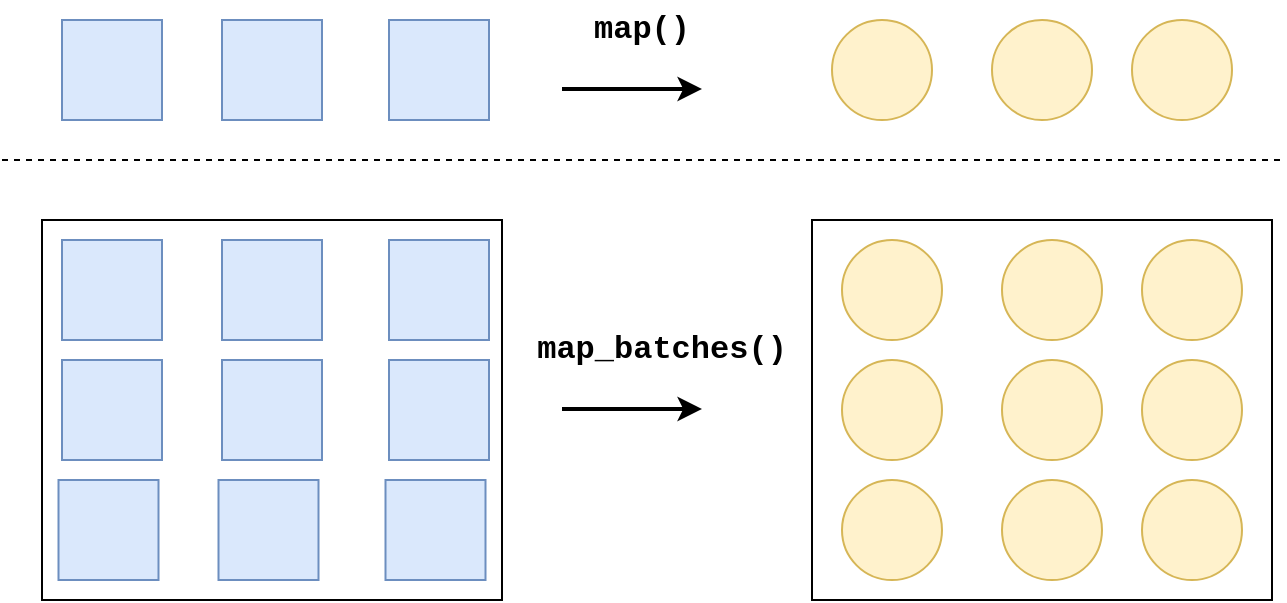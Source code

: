 <mxfile version="20.7.4" type="device"><diagram id="MLlP6V_1RyNyVy2EzV0r" name="第 1 页"><mxGraphModel dx="940" dy="565" grid="1" gridSize="10" guides="1" tooltips="1" connect="1" arrows="1" fold="1" page="1" pageScale="1" pageWidth="827" pageHeight="1169" math="0" shadow="0"><root><mxCell id="0"/><mxCell id="1" parent="0"/><mxCell id="5ISlMRjvqGO4JHw_S9Gw-25" value="" style="rounded=0;whiteSpace=wrap;html=1;fontFamily=Courier New;fontSize=16;fillColor=none;" vertex="1" parent="1"><mxGeometry x="485" y="280" width="230" height="190" as="geometry"/></mxCell><mxCell id="5ISlMRjvqGO4JHw_S9Gw-17" value="" style="rounded=0;whiteSpace=wrap;html=1;fontFamily=Courier New;fontSize=16;fillColor=none;" vertex="1" parent="1"><mxGeometry x="100" y="280" width="230" height="190" as="geometry"/></mxCell><mxCell id="5ISlMRjvqGO4JHw_S9Gw-1" value="" style="whiteSpace=wrap;html=1;aspect=fixed;fillColor=#dae8fc;strokeColor=#6c8ebf;" vertex="1" parent="1"><mxGeometry x="110" y="180" width="50" height="50" as="geometry"/></mxCell><mxCell id="5ISlMRjvqGO4JHw_S9Gw-2" value="" style="whiteSpace=wrap;html=1;aspect=fixed;fillColor=#dae8fc;strokeColor=#6c8ebf;" vertex="1" parent="1"><mxGeometry x="190" y="180" width="50" height="50" as="geometry"/></mxCell><mxCell id="5ISlMRjvqGO4JHw_S9Gw-3" value="" style="whiteSpace=wrap;html=1;aspect=fixed;fillColor=#dae8fc;strokeColor=#6c8ebf;" vertex="1" parent="1"><mxGeometry x="273.5" y="180" width="50" height="50" as="geometry"/></mxCell><mxCell id="5ISlMRjvqGO4JHw_S9Gw-4" value="" style="endArrow=classic;html=1;rounded=0;strokeWidth=2;" edge="1" parent="1"><mxGeometry width="50" height="50" relative="1" as="geometry"><mxPoint x="360" y="214.5" as="sourcePoint"/><mxPoint x="430" y="214.5" as="targetPoint"/></mxGeometry></mxCell><mxCell id="5ISlMRjvqGO4JHw_S9Gw-5" value="&lt;font face=&quot;Courier New&quot; style=&quot;font-size: 16px;&quot;&gt;&lt;b&gt;map()&lt;/b&gt;&lt;/font&gt;" style="text;html=1;strokeColor=none;fillColor=none;align=center;verticalAlign=middle;whiteSpace=wrap;rounded=0;" vertex="1" parent="1"><mxGeometry x="370" y="170" width="60" height="30" as="geometry"/></mxCell><mxCell id="5ISlMRjvqGO4JHw_S9Gw-6" value="" style="ellipse;whiteSpace=wrap;html=1;aspect=fixed;fontFamily=Courier New;fontSize=16;fillColor=#fff2cc;strokeColor=#d6b656;" vertex="1" parent="1"><mxGeometry x="495" y="180" width="50" height="50" as="geometry"/></mxCell><mxCell id="5ISlMRjvqGO4JHw_S9Gw-7" value="" style="ellipse;whiteSpace=wrap;html=1;aspect=fixed;fontFamily=Courier New;fontSize=16;fillColor=#fff2cc;strokeColor=#d6b656;" vertex="1" parent="1"><mxGeometry x="575" y="180" width="50" height="50" as="geometry"/></mxCell><mxCell id="5ISlMRjvqGO4JHw_S9Gw-8" value="" style="ellipse;whiteSpace=wrap;html=1;aspect=fixed;fontFamily=Courier New;fontSize=16;fillColor=#fff2cc;strokeColor=#d6b656;" vertex="1" parent="1"><mxGeometry x="645" y="180" width="50" height="50" as="geometry"/></mxCell><mxCell id="5ISlMRjvqGO4JHw_S9Gw-9" value="" style="whiteSpace=wrap;html=1;aspect=fixed;fillColor=#dae8fc;strokeColor=#6c8ebf;" vertex="1" parent="1"><mxGeometry x="110" y="290" width="50" height="50" as="geometry"/></mxCell><mxCell id="5ISlMRjvqGO4JHw_S9Gw-10" value="" style="whiteSpace=wrap;html=1;aspect=fixed;fillColor=#dae8fc;strokeColor=#6c8ebf;" vertex="1" parent="1"><mxGeometry x="190" y="290" width="50" height="50" as="geometry"/></mxCell><mxCell id="5ISlMRjvqGO4JHw_S9Gw-11" value="" style="whiteSpace=wrap;html=1;aspect=fixed;fillColor=#dae8fc;strokeColor=#6c8ebf;" vertex="1" parent="1"><mxGeometry x="273.5" y="290" width="50" height="50" as="geometry"/></mxCell><mxCell id="5ISlMRjvqGO4JHw_S9Gw-12" value="" style="endArrow=classic;html=1;rounded=0;strokeWidth=2;" edge="1" parent="1"><mxGeometry width="50" height="50" relative="1" as="geometry"><mxPoint x="360" y="374.5" as="sourcePoint"/><mxPoint x="430" y="374.5" as="targetPoint"/></mxGeometry></mxCell><mxCell id="5ISlMRjvqGO4JHw_S9Gw-13" value="&lt;font face=&quot;Courier New&quot; style=&quot;font-size: 16px;&quot;&gt;&lt;b&gt;map_batches()&lt;/b&gt;&lt;/font&gt;" style="text;html=1;strokeColor=none;fillColor=none;align=center;verticalAlign=middle;whiteSpace=wrap;rounded=0;" vertex="1" parent="1"><mxGeometry x="380" y="330" width="60" height="30" as="geometry"/></mxCell><mxCell id="5ISlMRjvqGO4JHw_S9Gw-14" value="" style="ellipse;whiteSpace=wrap;html=1;aspect=fixed;fontFamily=Courier New;fontSize=16;fillColor=#fff2cc;strokeColor=#d6b656;" vertex="1" parent="1"><mxGeometry x="500" y="290" width="50" height="50" as="geometry"/></mxCell><mxCell id="5ISlMRjvqGO4JHw_S9Gw-15" value="" style="ellipse;whiteSpace=wrap;html=1;aspect=fixed;fontFamily=Courier New;fontSize=16;fillColor=#fff2cc;strokeColor=#d6b656;" vertex="1" parent="1"><mxGeometry x="580" y="290" width="50" height="50" as="geometry"/></mxCell><mxCell id="5ISlMRjvqGO4JHw_S9Gw-16" value="" style="ellipse;whiteSpace=wrap;html=1;aspect=fixed;fontFamily=Courier New;fontSize=16;fillColor=#fff2cc;strokeColor=#d6b656;" vertex="1" parent="1"><mxGeometry x="650" y="290" width="50" height="50" as="geometry"/></mxCell><mxCell id="5ISlMRjvqGO4JHw_S9Gw-18" value="" style="whiteSpace=wrap;html=1;aspect=fixed;fillColor=#dae8fc;strokeColor=#6c8ebf;" vertex="1" parent="1"><mxGeometry x="110" y="350" width="50" height="50" as="geometry"/></mxCell><mxCell id="5ISlMRjvqGO4JHw_S9Gw-19" value="" style="whiteSpace=wrap;html=1;aspect=fixed;fillColor=#dae8fc;strokeColor=#6c8ebf;" vertex="1" parent="1"><mxGeometry x="190" y="350" width="50" height="50" as="geometry"/></mxCell><mxCell id="5ISlMRjvqGO4JHw_S9Gw-20" value="" style="whiteSpace=wrap;html=1;aspect=fixed;fillColor=#dae8fc;strokeColor=#6c8ebf;" vertex="1" parent="1"><mxGeometry x="273.5" y="350" width="50" height="50" as="geometry"/></mxCell><mxCell id="5ISlMRjvqGO4JHw_S9Gw-21" value="" style="whiteSpace=wrap;html=1;aspect=fixed;fillColor=#dae8fc;strokeColor=#6c8ebf;" vertex="1" parent="1"><mxGeometry x="108.25" y="410" width="50" height="50" as="geometry"/></mxCell><mxCell id="5ISlMRjvqGO4JHw_S9Gw-22" value="" style="whiteSpace=wrap;html=1;aspect=fixed;fillColor=#dae8fc;strokeColor=#6c8ebf;" vertex="1" parent="1"><mxGeometry x="188.25" y="410" width="50" height="50" as="geometry"/></mxCell><mxCell id="5ISlMRjvqGO4JHw_S9Gw-23" value="" style="whiteSpace=wrap;html=1;aspect=fixed;fillColor=#dae8fc;strokeColor=#6c8ebf;" vertex="1" parent="1"><mxGeometry x="271.75" y="410" width="50" height="50" as="geometry"/></mxCell><mxCell id="5ISlMRjvqGO4JHw_S9Gw-26" value="" style="ellipse;whiteSpace=wrap;html=1;aspect=fixed;fontFamily=Courier New;fontSize=16;fillColor=#fff2cc;strokeColor=#d6b656;" vertex="1" parent="1"><mxGeometry x="500" y="350" width="50" height="50" as="geometry"/></mxCell><mxCell id="5ISlMRjvqGO4JHw_S9Gw-27" value="" style="ellipse;whiteSpace=wrap;html=1;aspect=fixed;fontFamily=Courier New;fontSize=16;fillColor=#fff2cc;strokeColor=#d6b656;" vertex="1" parent="1"><mxGeometry x="580" y="350" width="50" height="50" as="geometry"/></mxCell><mxCell id="5ISlMRjvqGO4JHw_S9Gw-28" value="" style="ellipse;whiteSpace=wrap;html=1;aspect=fixed;fontFamily=Courier New;fontSize=16;fillColor=#fff2cc;strokeColor=#d6b656;" vertex="1" parent="1"><mxGeometry x="650" y="350" width="50" height="50" as="geometry"/></mxCell><mxCell id="5ISlMRjvqGO4JHw_S9Gw-29" value="" style="ellipse;whiteSpace=wrap;html=1;aspect=fixed;fontFamily=Courier New;fontSize=16;fillColor=#fff2cc;strokeColor=#d6b656;" vertex="1" parent="1"><mxGeometry x="500" y="410" width="50" height="50" as="geometry"/></mxCell><mxCell id="5ISlMRjvqGO4JHw_S9Gw-30" value="" style="ellipse;whiteSpace=wrap;html=1;aspect=fixed;fontFamily=Courier New;fontSize=16;fillColor=#fff2cc;strokeColor=#d6b656;" vertex="1" parent="1"><mxGeometry x="580" y="410" width="50" height="50" as="geometry"/></mxCell><mxCell id="5ISlMRjvqGO4JHw_S9Gw-31" value="" style="ellipse;whiteSpace=wrap;html=1;aspect=fixed;fontFamily=Courier New;fontSize=16;fillColor=#fff2cc;strokeColor=#d6b656;" vertex="1" parent="1"><mxGeometry x="650" y="410" width="50" height="50" as="geometry"/></mxCell><mxCell id="5ISlMRjvqGO4JHw_S9Gw-32" value="" style="endArrow=none;dashed=1;html=1;rounded=0;fontFamily=Courier New;fontSize=16;" edge="1" parent="1"><mxGeometry width="50" height="50" relative="1" as="geometry"><mxPoint x="80" y="250" as="sourcePoint"/><mxPoint x="720" y="250" as="targetPoint"/></mxGeometry></mxCell></root></mxGraphModel></diagram></mxfile>